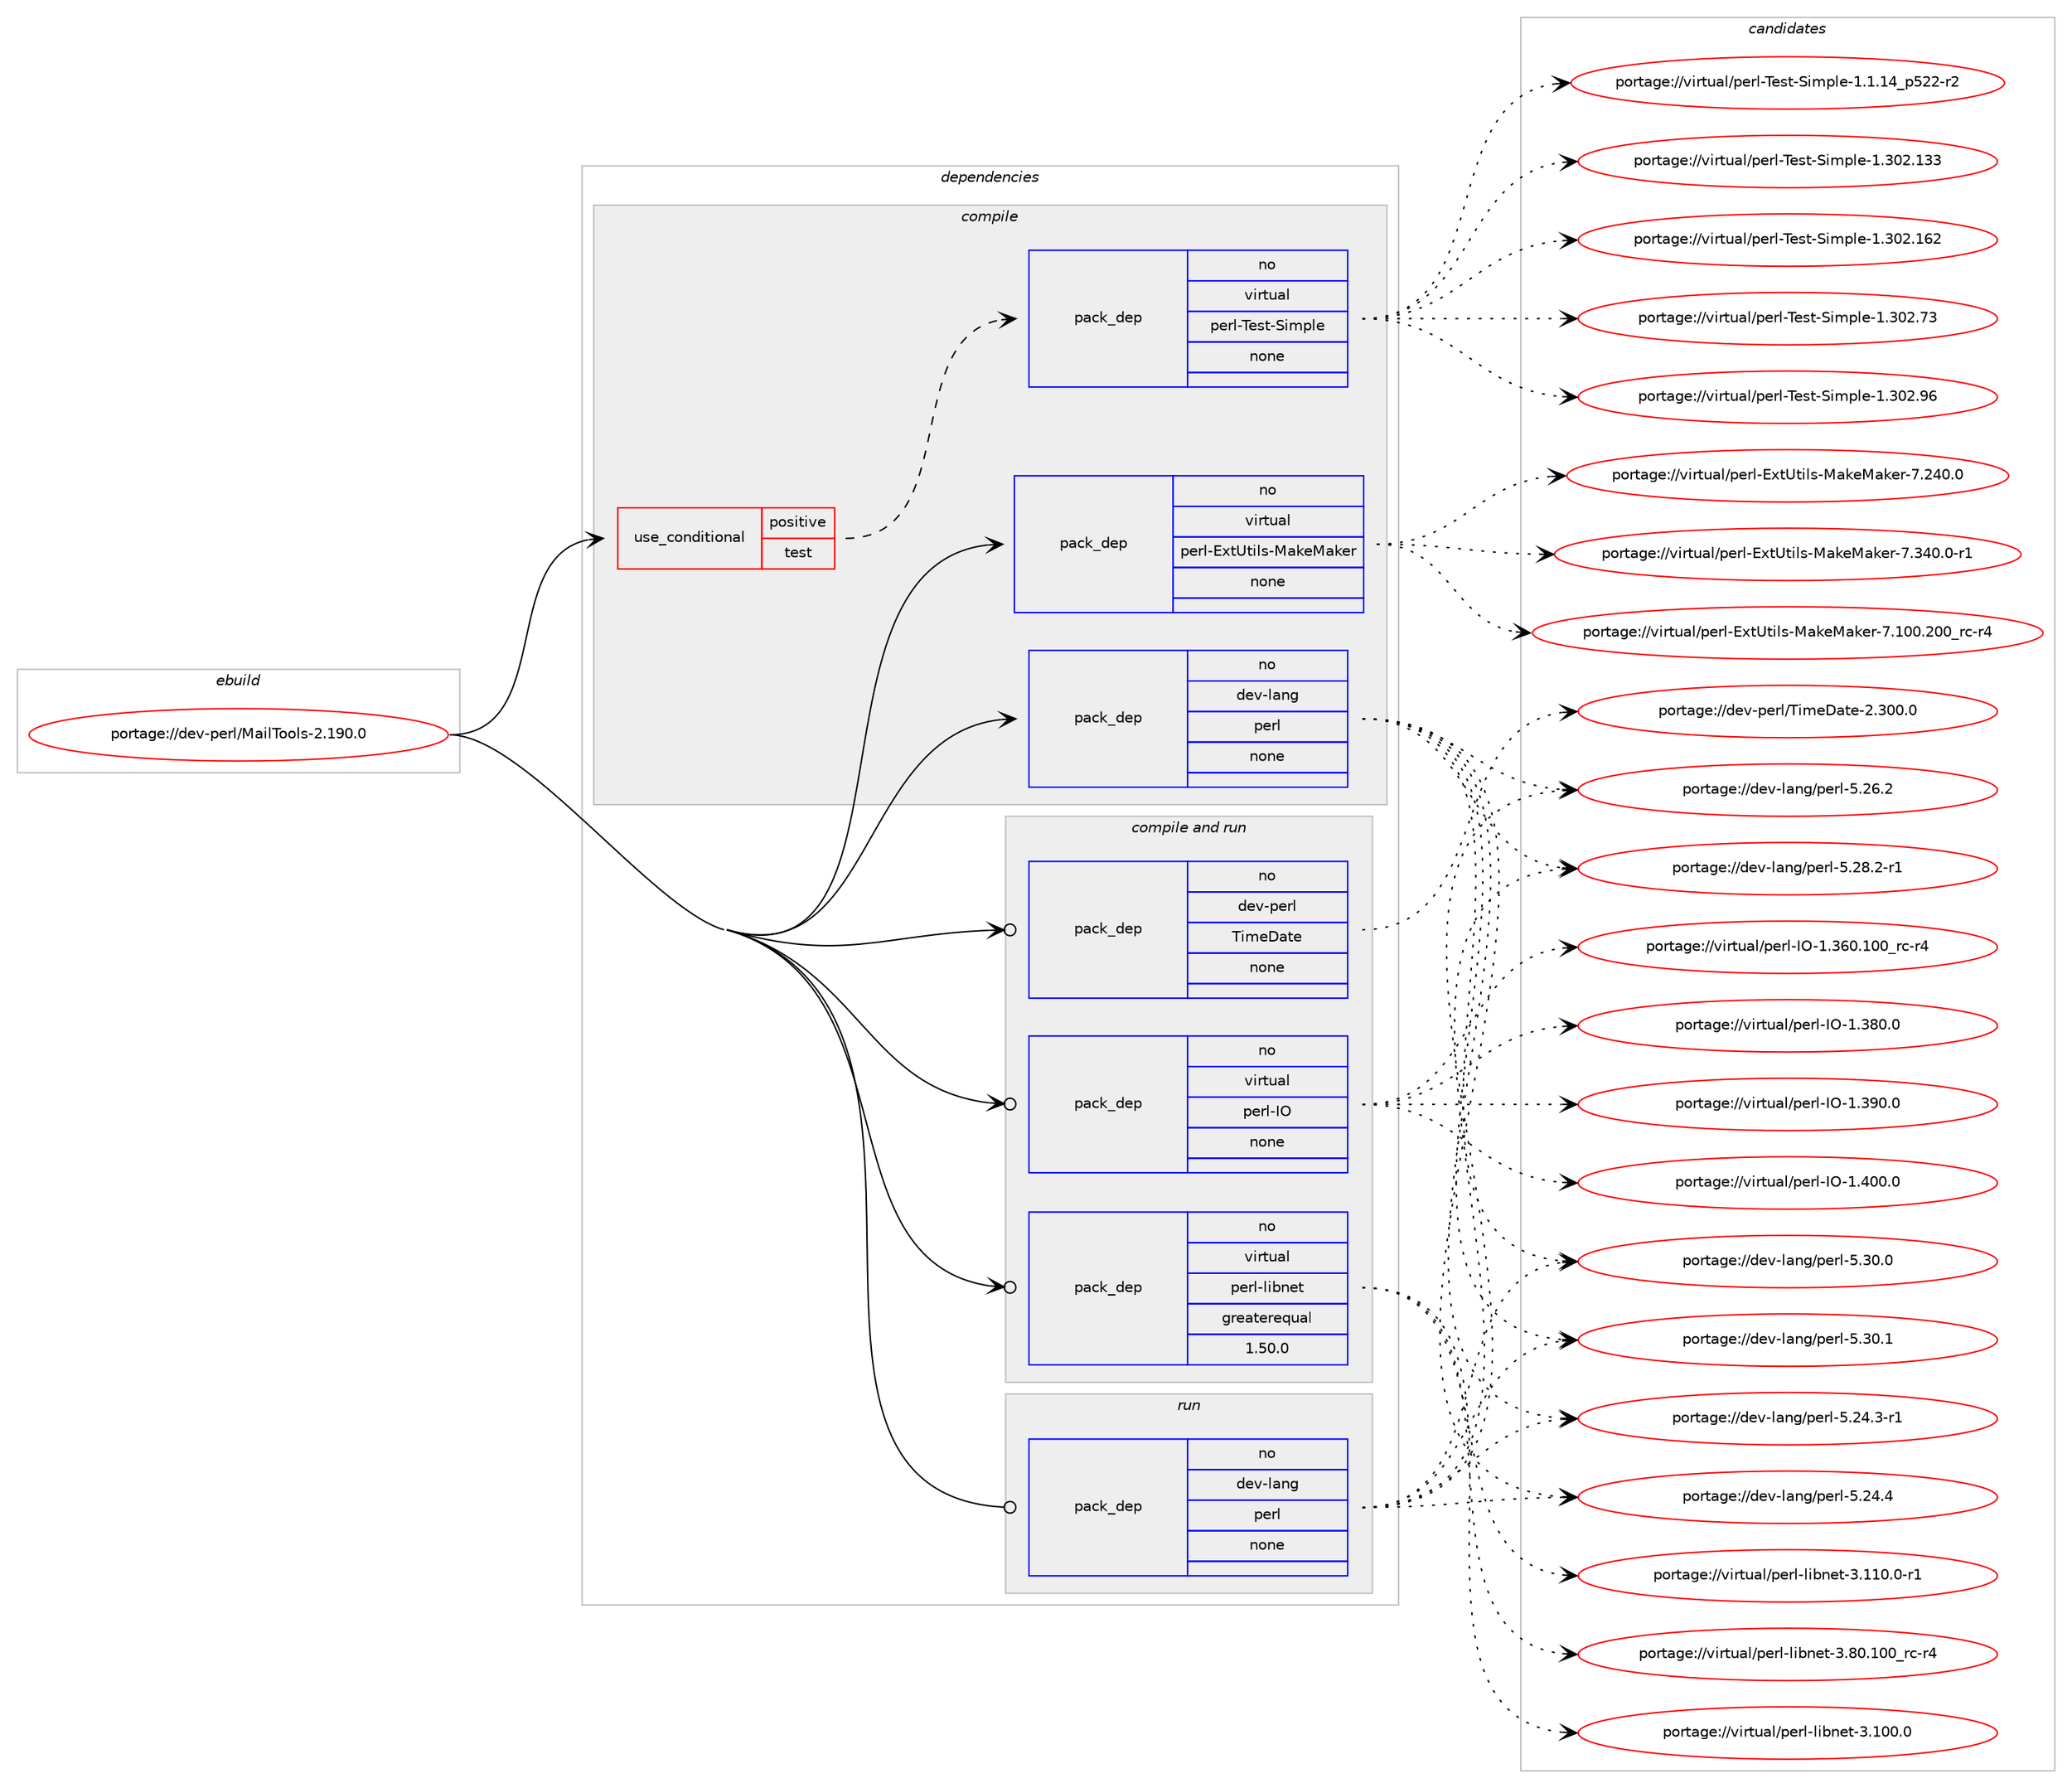 digraph prolog {

# *************
# Graph options
# *************

newrank=true;
concentrate=true;
compound=true;
graph [rankdir=LR,fontname=Helvetica,fontsize=10,ranksep=1.5];#, ranksep=2.5, nodesep=0.2];
edge  [arrowhead=vee];
node  [fontname=Helvetica,fontsize=10];

# **********
# The ebuild
# **********

subgraph cluster_leftcol {
color=gray;
rank=same;
label=<<i>ebuild</i>>;
id [label="portage://dev-perl/MailTools-2.190.0", color=red, width=4, href="../dev-perl/MailTools-2.190.0.svg"];
}

# ****************
# The dependencies
# ****************

subgraph cluster_midcol {
color=gray;
label=<<i>dependencies</i>>;
subgraph cluster_compile {
fillcolor="#eeeeee";
style=filled;
label=<<i>compile</i>>;
subgraph cond23221 {
dependency115846 [label=<<TABLE BORDER="0" CELLBORDER="1" CELLSPACING="0" CELLPADDING="4"><TR><TD ROWSPAN="3" CELLPADDING="10">use_conditional</TD></TR><TR><TD>positive</TD></TR><TR><TD>test</TD></TR></TABLE>>, shape=none, color=red];
subgraph pack89444 {
dependency115847 [label=<<TABLE BORDER="0" CELLBORDER="1" CELLSPACING="0" CELLPADDING="4" WIDTH="220"><TR><TD ROWSPAN="6" CELLPADDING="30">pack_dep</TD></TR><TR><TD WIDTH="110">no</TD></TR><TR><TD>virtual</TD></TR><TR><TD>perl-Test-Simple</TD></TR><TR><TD>none</TD></TR><TR><TD></TD></TR></TABLE>>, shape=none, color=blue];
}
dependency115846:e -> dependency115847:w [weight=20,style="dashed",arrowhead="vee"];
}
id:e -> dependency115846:w [weight=20,style="solid",arrowhead="vee"];
subgraph pack89445 {
dependency115848 [label=<<TABLE BORDER="0" CELLBORDER="1" CELLSPACING="0" CELLPADDING="4" WIDTH="220"><TR><TD ROWSPAN="6" CELLPADDING="30">pack_dep</TD></TR><TR><TD WIDTH="110">no</TD></TR><TR><TD>dev-lang</TD></TR><TR><TD>perl</TD></TR><TR><TD>none</TD></TR><TR><TD></TD></TR></TABLE>>, shape=none, color=blue];
}
id:e -> dependency115848:w [weight=20,style="solid",arrowhead="vee"];
subgraph pack89446 {
dependency115849 [label=<<TABLE BORDER="0" CELLBORDER="1" CELLSPACING="0" CELLPADDING="4" WIDTH="220"><TR><TD ROWSPAN="6" CELLPADDING="30">pack_dep</TD></TR><TR><TD WIDTH="110">no</TD></TR><TR><TD>virtual</TD></TR><TR><TD>perl-ExtUtils-MakeMaker</TD></TR><TR><TD>none</TD></TR><TR><TD></TD></TR></TABLE>>, shape=none, color=blue];
}
id:e -> dependency115849:w [weight=20,style="solid",arrowhead="vee"];
}
subgraph cluster_compileandrun {
fillcolor="#eeeeee";
style=filled;
label=<<i>compile and run</i>>;
subgraph pack89447 {
dependency115850 [label=<<TABLE BORDER="0" CELLBORDER="1" CELLSPACING="0" CELLPADDING="4" WIDTH="220"><TR><TD ROWSPAN="6" CELLPADDING="30">pack_dep</TD></TR><TR><TD WIDTH="110">no</TD></TR><TR><TD>dev-perl</TD></TR><TR><TD>TimeDate</TD></TR><TR><TD>none</TD></TR><TR><TD></TD></TR></TABLE>>, shape=none, color=blue];
}
id:e -> dependency115850:w [weight=20,style="solid",arrowhead="odotvee"];
subgraph pack89448 {
dependency115851 [label=<<TABLE BORDER="0" CELLBORDER="1" CELLSPACING="0" CELLPADDING="4" WIDTH="220"><TR><TD ROWSPAN="6" CELLPADDING="30">pack_dep</TD></TR><TR><TD WIDTH="110">no</TD></TR><TR><TD>virtual</TD></TR><TR><TD>perl-IO</TD></TR><TR><TD>none</TD></TR><TR><TD></TD></TR></TABLE>>, shape=none, color=blue];
}
id:e -> dependency115851:w [weight=20,style="solid",arrowhead="odotvee"];
subgraph pack89449 {
dependency115852 [label=<<TABLE BORDER="0" CELLBORDER="1" CELLSPACING="0" CELLPADDING="4" WIDTH="220"><TR><TD ROWSPAN="6" CELLPADDING="30">pack_dep</TD></TR><TR><TD WIDTH="110">no</TD></TR><TR><TD>virtual</TD></TR><TR><TD>perl-libnet</TD></TR><TR><TD>greaterequal</TD></TR><TR><TD>1.50.0</TD></TR></TABLE>>, shape=none, color=blue];
}
id:e -> dependency115852:w [weight=20,style="solid",arrowhead="odotvee"];
}
subgraph cluster_run {
fillcolor="#eeeeee";
style=filled;
label=<<i>run</i>>;
subgraph pack89450 {
dependency115853 [label=<<TABLE BORDER="0" CELLBORDER="1" CELLSPACING="0" CELLPADDING="4" WIDTH="220"><TR><TD ROWSPAN="6" CELLPADDING="30">pack_dep</TD></TR><TR><TD WIDTH="110">no</TD></TR><TR><TD>dev-lang</TD></TR><TR><TD>perl</TD></TR><TR><TD>none</TD></TR><TR><TD></TD></TR></TABLE>>, shape=none, color=blue];
}
id:e -> dependency115853:w [weight=20,style="solid",arrowhead="odot"];
}
}

# **************
# The candidates
# **************

subgraph cluster_choices {
rank=same;
color=gray;
label=<<i>candidates</i>>;

subgraph choice89444 {
color=black;
nodesep=1;
choiceportage11810511411611797108471121011141084584101115116458310510911210810145494649464952951125350504511450 [label="portage://virtual/perl-Test-Simple-1.1.14_p522-r2", color=red, width=4,href="../virtual/perl-Test-Simple-1.1.14_p522-r2.svg"];
choiceportage11810511411611797108471121011141084584101115116458310510911210810145494651485046495151 [label="portage://virtual/perl-Test-Simple-1.302.133", color=red, width=4,href="../virtual/perl-Test-Simple-1.302.133.svg"];
choiceportage11810511411611797108471121011141084584101115116458310510911210810145494651485046495450 [label="portage://virtual/perl-Test-Simple-1.302.162", color=red, width=4,href="../virtual/perl-Test-Simple-1.302.162.svg"];
choiceportage118105114116117971084711210111410845841011151164583105109112108101454946514850465551 [label="portage://virtual/perl-Test-Simple-1.302.73", color=red, width=4,href="../virtual/perl-Test-Simple-1.302.73.svg"];
choiceportage118105114116117971084711210111410845841011151164583105109112108101454946514850465754 [label="portage://virtual/perl-Test-Simple-1.302.96", color=red, width=4,href="../virtual/perl-Test-Simple-1.302.96.svg"];
dependency115847:e -> choiceportage11810511411611797108471121011141084584101115116458310510911210810145494649464952951125350504511450:w [style=dotted,weight="100"];
dependency115847:e -> choiceportage11810511411611797108471121011141084584101115116458310510911210810145494651485046495151:w [style=dotted,weight="100"];
dependency115847:e -> choiceportage11810511411611797108471121011141084584101115116458310510911210810145494651485046495450:w [style=dotted,weight="100"];
dependency115847:e -> choiceportage118105114116117971084711210111410845841011151164583105109112108101454946514850465551:w [style=dotted,weight="100"];
dependency115847:e -> choiceportage118105114116117971084711210111410845841011151164583105109112108101454946514850465754:w [style=dotted,weight="100"];
}
subgraph choice89445 {
color=black;
nodesep=1;
choiceportage100101118451089711010347112101114108455346505246514511449 [label="portage://dev-lang/perl-5.24.3-r1", color=red, width=4,href="../dev-lang/perl-5.24.3-r1.svg"];
choiceportage10010111845108971101034711210111410845534650524652 [label="portage://dev-lang/perl-5.24.4", color=red, width=4,href="../dev-lang/perl-5.24.4.svg"];
choiceportage10010111845108971101034711210111410845534650544650 [label="portage://dev-lang/perl-5.26.2", color=red, width=4,href="../dev-lang/perl-5.26.2.svg"];
choiceportage100101118451089711010347112101114108455346505646504511449 [label="portage://dev-lang/perl-5.28.2-r1", color=red, width=4,href="../dev-lang/perl-5.28.2-r1.svg"];
choiceportage10010111845108971101034711210111410845534651484648 [label="portage://dev-lang/perl-5.30.0", color=red, width=4,href="../dev-lang/perl-5.30.0.svg"];
choiceportage10010111845108971101034711210111410845534651484649 [label="portage://dev-lang/perl-5.30.1", color=red, width=4,href="../dev-lang/perl-5.30.1.svg"];
dependency115848:e -> choiceportage100101118451089711010347112101114108455346505246514511449:w [style=dotted,weight="100"];
dependency115848:e -> choiceportage10010111845108971101034711210111410845534650524652:w [style=dotted,weight="100"];
dependency115848:e -> choiceportage10010111845108971101034711210111410845534650544650:w [style=dotted,weight="100"];
dependency115848:e -> choiceportage100101118451089711010347112101114108455346505646504511449:w [style=dotted,weight="100"];
dependency115848:e -> choiceportage10010111845108971101034711210111410845534651484648:w [style=dotted,weight="100"];
dependency115848:e -> choiceportage10010111845108971101034711210111410845534651484649:w [style=dotted,weight="100"];
}
subgraph choice89446 {
color=black;
nodesep=1;
choiceportage118105114116117971084711210111410845691201168511610510811545779710710177971071011144555464948484650484895114994511452 [label="portage://virtual/perl-ExtUtils-MakeMaker-7.100.200_rc-r4", color=red, width=4,href="../virtual/perl-ExtUtils-MakeMaker-7.100.200_rc-r4.svg"];
choiceportage118105114116117971084711210111410845691201168511610510811545779710710177971071011144555465052484648 [label="portage://virtual/perl-ExtUtils-MakeMaker-7.240.0", color=red, width=4,href="../virtual/perl-ExtUtils-MakeMaker-7.240.0.svg"];
choiceportage1181051141161179710847112101114108456912011685116105108115457797107101779710710111445554651524846484511449 [label="portage://virtual/perl-ExtUtils-MakeMaker-7.340.0-r1", color=red, width=4,href="../virtual/perl-ExtUtils-MakeMaker-7.340.0-r1.svg"];
dependency115849:e -> choiceportage118105114116117971084711210111410845691201168511610510811545779710710177971071011144555464948484650484895114994511452:w [style=dotted,weight="100"];
dependency115849:e -> choiceportage118105114116117971084711210111410845691201168511610510811545779710710177971071011144555465052484648:w [style=dotted,weight="100"];
dependency115849:e -> choiceportage1181051141161179710847112101114108456912011685116105108115457797107101779710710111445554651524846484511449:w [style=dotted,weight="100"];
}
subgraph choice89447 {
color=black;
nodesep=1;
choiceportage10010111845112101114108478410510910168971161014550465148484648 [label="portage://dev-perl/TimeDate-2.300.0", color=red, width=4,href="../dev-perl/TimeDate-2.300.0.svg"];
dependency115850:e -> choiceportage10010111845112101114108478410510910168971161014550465148484648:w [style=dotted,weight="100"];
}
subgraph choice89448 {
color=black;
nodesep=1;
choiceportage11810511411611797108471121011141084573794549465154484649484895114994511452 [label="portage://virtual/perl-IO-1.360.100_rc-r4", color=red, width=4,href="../virtual/perl-IO-1.360.100_rc-r4.svg"];
choiceportage11810511411611797108471121011141084573794549465156484648 [label="portage://virtual/perl-IO-1.380.0", color=red, width=4,href="../virtual/perl-IO-1.380.0.svg"];
choiceportage11810511411611797108471121011141084573794549465157484648 [label="portage://virtual/perl-IO-1.390.0", color=red, width=4,href="../virtual/perl-IO-1.390.0.svg"];
choiceportage11810511411611797108471121011141084573794549465248484648 [label="portage://virtual/perl-IO-1.400.0", color=red, width=4,href="../virtual/perl-IO-1.400.0.svg"];
dependency115851:e -> choiceportage11810511411611797108471121011141084573794549465154484649484895114994511452:w [style=dotted,weight="100"];
dependency115851:e -> choiceportage11810511411611797108471121011141084573794549465156484648:w [style=dotted,weight="100"];
dependency115851:e -> choiceportage11810511411611797108471121011141084573794549465157484648:w [style=dotted,weight="100"];
dependency115851:e -> choiceportage11810511411611797108471121011141084573794549465248484648:w [style=dotted,weight="100"];
}
subgraph choice89449 {
color=black;
nodesep=1;
choiceportage118105114116117971084711210111410845108105981101011164551464948484648 [label="portage://virtual/perl-libnet-3.100.0", color=red, width=4,href="../virtual/perl-libnet-3.100.0.svg"];
choiceportage1181051141161179710847112101114108451081059811010111645514649494846484511449 [label="portage://virtual/perl-libnet-3.110.0-r1", color=red, width=4,href="../virtual/perl-libnet-3.110.0-r1.svg"];
choiceportage1181051141161179710847112101114108451081059811010111645514656484649484895114994511452 [label="portage://virtual/perl-libnet-3.80.100_rc-r4", color=red, width=4,href="../virtual/perl-libnet-3.80.100_rc-r4.svg"];
dependency115852:e -> choiceportage118105114116117971084711210111410845108105981101011164551464948484648:w [style=dotted,weight="100"];
dependency115852:e -> choiceportage1181051141161179710847112101114108451081059811010111645514649494846484511449:w [style=dotted,weight="100"];
dependency115852:e -> choiceportage1181051141161179710847112101114108451081059811010111645514656484649484895114994511452:w [style=dotted,weight="100"];
}
subgraph choice89450 {
color=black;
nodesep=1;
choiceportage100101118451089711010347112101114108455346505246514511449 [label="portage://dev-lang/perl-5.24.3-r1", color=red, width=4,href="../dev-lang/perl-5.24.3-r1.svg"];
choiceportage10010111845108971101034711210111410845534650524652 [label="portage://dev-lang/perl-5.24.4", color=red, width=4,href="../dev-lang/perl-5.24.4.svg"];
choiceportage10010111845108971101034711210111410845534650544650 [label="portage://dev-lang/perl-5.26.2", color=red, width=4,href="../dev-lang/perl-5.26.2.svg"];
choiceportage100101118451089711010347112101114108455346505646504511449 [label="portage://dev-lang/perl-5.28.2-r1", color=red, width=4,href="../dev-lang/perl-5.28.2-r1.svg"];
choiceportage10010111845108971101034711210111410845534651484648 [label="portage://dev-lang/perl-5.30.0", color=red, width=4,href="../dev-lang/perl-5.30.0.svg"];
choiceportage10010111845108971101034711210111410845534651484649 [label="portage://dev-lang/perl-5.30.1", color=red, width=4,href="../dev-lang/perl-5.30.1.svg"];
dependency115853:e -> choiceportage100101118451089711010347112101114108455346505246514511449:w [style=dotted,weight="100"];
dependency115853:e -> choiceportage10010111845108971101034711210111410845534650524652:w [style=dotted,weight="100"];
dependency115853:e -> choiceportage10010111845108971101034711210111410845534650544650:w [style=dotted,weight="100"];
dependency115853:e -> choiceportage100101118451089711010347112101114108455346505646504511449:w [style=dotted,weight="100"];
dependency115853:e -> choiceportage10010111845108971101034711210111410845534651484648:w [style=dotted,weight="100"];
dependency115853:e -> choiceportage10010111845108971101034711210111410845534651484649:w [style=dotted,weight="100"];
}
}

}
